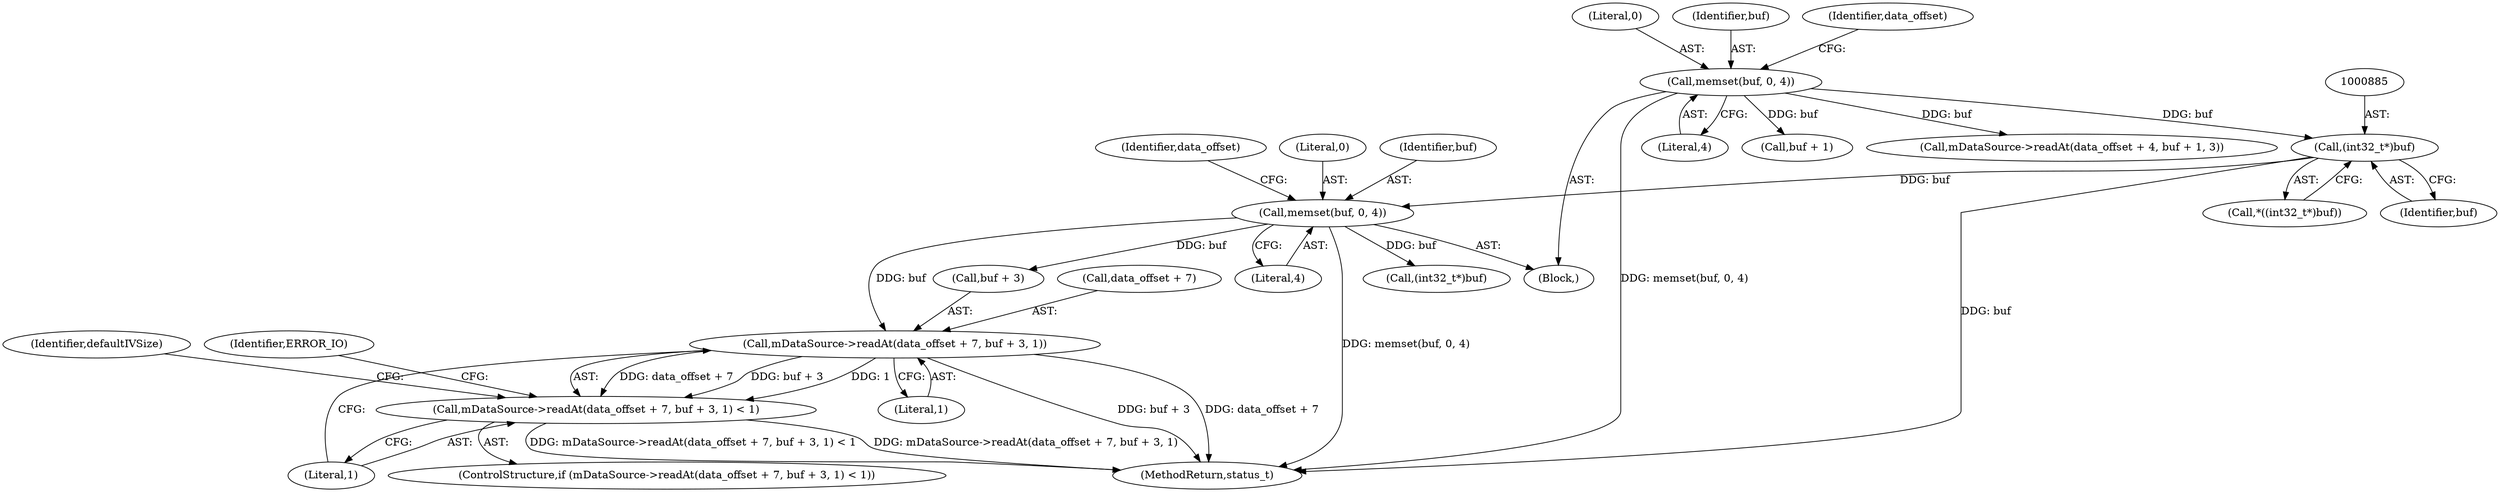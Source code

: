 digraph "0_Android_463a6f807e187828442949d1924e143cf07778c6@API" {
"1000900" [label="(Call,mDataSource->readAt(data_offset + 7, buf + 3, 1))"];
"1000894" [label="(Call,memset(buf, 0, 4))"];
"1000884" [label="(Call,(int32_t*)buf)"];
"1000861" [label="(Call,memset(buf, 0, 4))"];
"1000899" [label="(Call,mDataSource->readAt(data_offset + 7, buf + 3, 1) < 1)"];
"1000864" [label="(Literal,4)"];
"1000902" [label="(Identifier,data_offset)"];
"1000863" [label="(Literal,0)"];
"1000908" [label="(Literal,1)"];
"1000861" [label="(Call,memset(buf, 0, 4))"];
"1000897" [label="(Literal,4)"];
"1000884" [label="(Call,(int32_t*)buf)"];
"1000848" [label="(Block,)"];
"1000914" [label="(Identifier,defaultIVSize)"];
"1000862" [label="(Identifier,buf)"];
"1000911" [label="(Identifier,ERROR_IO)"];
"1000899" [label="(Call,mDataSource->readAt(data_offset + 7, buf + 3, 1) < 1)"];
"1000871" [label="(Call,buf + 1)"];
"1000867" [label="(Call,mDataSource->readAt(data_offset + 4, buf + 1, 3))"];
"1000898" [label="(ControlStructure,if (mDataSource->readAt(data_offset + 7, buf + 3, 1) < 1))"];
"1000900" [label="(Call,mDataSource->readAt(data_offset + 7, buf + 3, 1))"];
"1000886" [label="(Identifier,buf)"];
"1000904" [label="(Call,buf + 3)"];
"1002911" [label="(MethodReturn,status_t)"];
"1000883" [label="(Call,*((int32_t*)buf))"];
"1000894" [label="(Call,memset(buf, 0, 4))"];
"1000917" [label="(Call,(int32_t*)buf)"];
"1000869" [label="(Identifier,data_offset)"];
"1000901" [label="(Call,data_offset + 7)"];
"1000907" [label="(Literal,1)"];
"1000896" [label="(Literal,0)"];
"1000895" [label="(Identifier,buf)"];
"1000900" -> "1000899"  [label="AST: "];
"1000900" -> "1000907"  [label="CFG: "];
"1000901" -> "1000900"  [label="AST: "];
"1000904" -> "1000900"  [label="AST: "];
"1000907" -> "1000900"  [label="AST: "];
"1000908" -> "1000900"  [label="CFG: "];
"1000900" -> "1002911"  [label="DDG: buf + 3"];
"1000900" -> "1002911"  [label="DDG: data_offset + 7"];
"1000900" -> "1000899"  [label="DDG: data_offset + 7"];
"1000900" -> "1000899"  [label="DDG: buf + 3"];
"1000900" -> "1000899"  [label="DDG: 1"];
"1000894" -> "1000900"  [label="DDG: buf"];
"1000894" -> "1000848"  [label="AST: "];
"1000894" -> "1000897"  [label="CFG: "];
"1000895" -> "1000894"  [label="AST: "];
"1000896" -> "1000894"  [label="AST: "];
"1000897" -> "1000894"  [label="AST: "];
"1000902" -> "1000894"  [label="CFG: "];
"1000894" -> "1002911"  [label="DDG: memset(buf, 0, 4)"];
"1000884" -> "1000894"  [label="DDG: buf"];
"1000894" -> "1000904"  [label="DDG: buf"];
"1000894" -> "1000917"  [label="DDG: buf"];
"1000884" -> "1000883"  [label="AST: "];
"1000884" -> "1000886"  [label="CFG: "];
"1000885" -> "1000884"  [label="AST: "];
"1000886" -> "1000884"  [label="AST: "];
"1000883" -> "1000884"  [label="CFG: "];
"1000884" -> "1002911"  [label="DDG: buf"];
"1000861" -> "1000884"  [label="DDG: buf"];
"1000861" -> "1000848"  [label="AST: "];
"1000861" -> "1000864"  [label="CFG: "];
"1000862" -> "1000861"  [label="AST: "];
"1000863" -> "1000861"  [label="AST: "];
"1000864" -> "1000861"  [label="AST: "];
"1000869" -> "1000861"  [label="CFG: "];
"1000861" -> "1002911"  [label="DDG: memset(buf, 0, 4)"];
"1000861" -> "1000867"  [label="DDG: buf"];
"1000861" -> "1000871"  [label="DDG: buf"];
"1000899" -> "1000898"  [label="AST: "];
"1000899" -> "1000908"  [label="CFG: "];
"1000908" -> "1000899"  [label="AST: "];
"1000911" -> "1000899"  [label="CFG: "];
"1000914" -> "1000899"  [label="CFG: "];
"1000899" -> "1002911"  [label="DDG: mDataSource->readAt(data_offset + 7, buf + 3, 1) < 1"];
"1000899" -> "1002911"  [label="DDG: mDataSource->readAt(data_offset + 7, buf + 3, 1)"];
}
